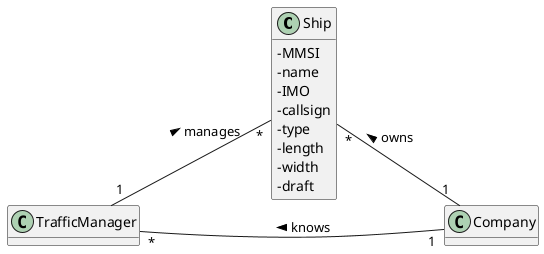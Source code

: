 @startuml
'https://plantuml.com/class-diagram

skinparam classAttributeIconSize 0
left to right direction
hide methods

class Ship{
-MMSI
-name
-IMO
-callsign
-type
-length
-width
-draft
}

class Company{
}

class TrafficManager{
}

TrafficManager "*" -- "1" Company : knows <
TrafficManager "1" -- "*" Ship : manages >
Ship "*" -- "1" Company : < owns

@enduml
